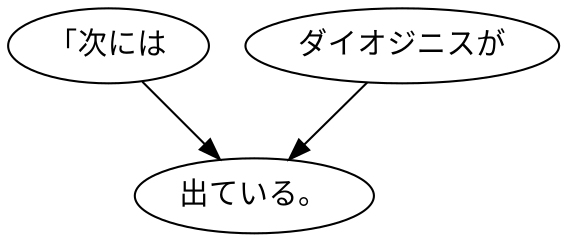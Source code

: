 digraph graph8891 {
	node0 [label="「次には"];
	node1 [label="ダイオジニスが"];
	node2 [label="出ている。"];
	node0 -> node2;
	node1 -> node2;
}
